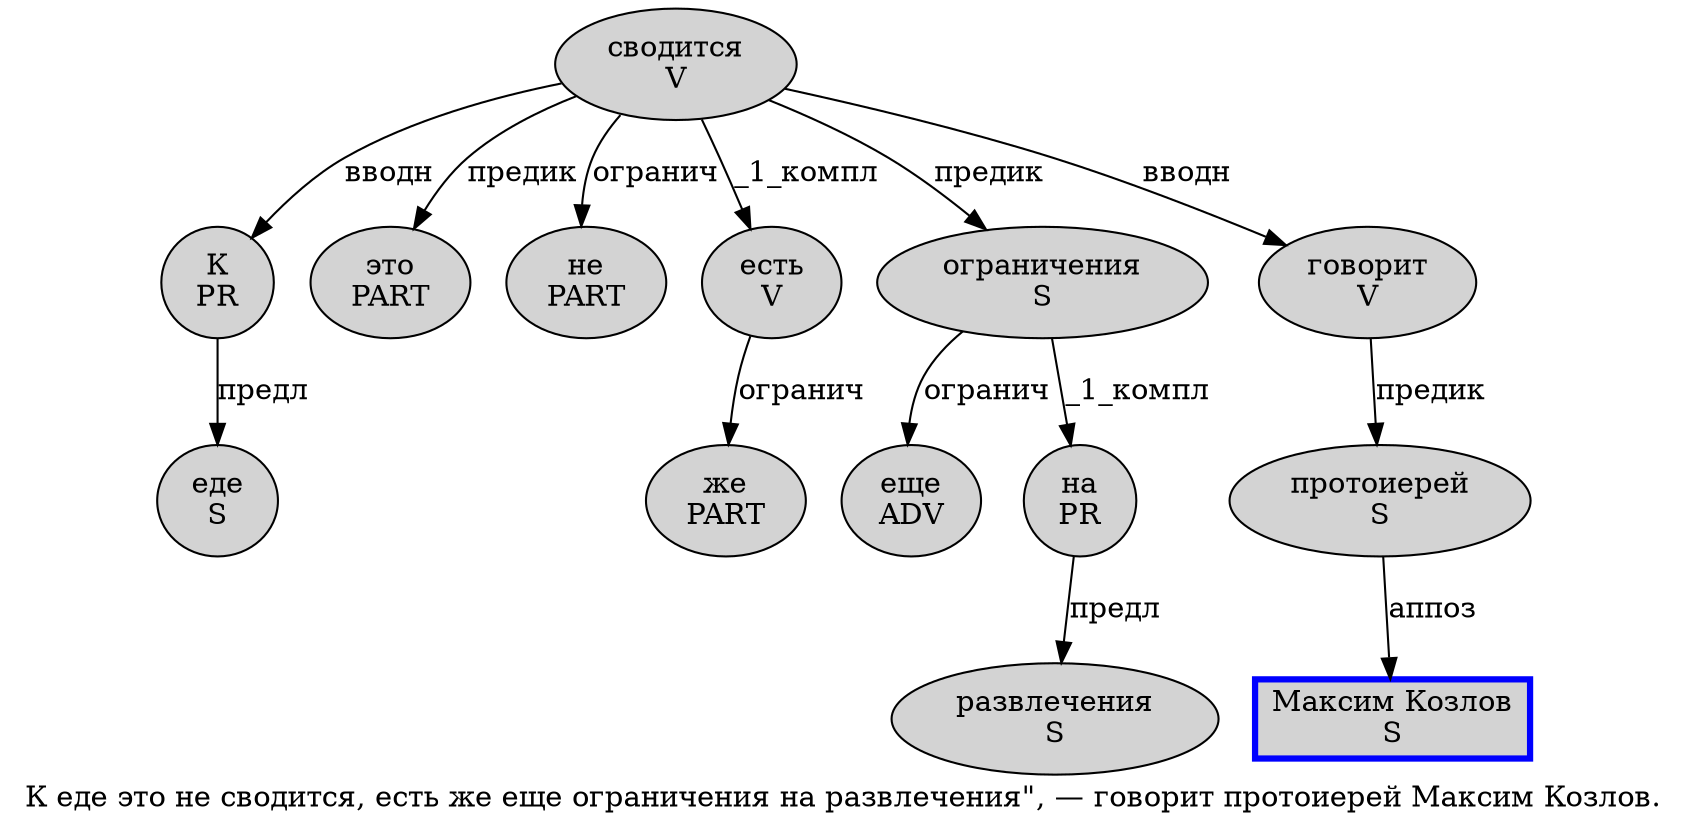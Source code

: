 digraph SENTENCE_1048 {
	graph [label="К еде это не сводится, есть же еще ограничения на развлечения\", — говорит протоиерей Максим Козлов."]
	node [style=filled]
		0 [label="К
PR" color="" fillcolor=lightgray penwidth=1 shape=ellipse]
		1 [label="еде
S" color="" fillcolor=lightgray penwidth=1 shape=ellipse]
		2 [label="это
PART" color="" fillcolor=lightgray penwidth=1 shape=ellipse]
		3 [label="не
PART" color="" fillcolor=lightgray penwidth=1 shape=ellipse]
		4 [label="сводится
V" color="" fillcolor=lightgray penwidth=1 shape=ellipse]
		6 [label="есть
V" color="" fillcolor=lightgray penwidth=1 shape=ellipse]
		7 [label="же
PART" color="" fillcolor=lightgray penwidth=1 shape=ellipse]
		8 [label="еще
ADV" color="" fillcolor=lightgray penwidth=1 shape=ellipse]
		9 [label="ограничения
S" color="" fillcolor=lightgray penwidth=1 shape=ellipse]
		10 [label="на
PR" color="" fillcolor=lightgray penwidth=1 shape=ellipse]
		11 [label="развлечения
S" color="" fillcolor=lightgray penwidth=1 shape=ellipse]
		15 [label="говорит
V" color="" fillcolor=lightgray penwidth=1 shape=ellipse]
		16 [label="протоиерей
S" color="" fillcolor=lightgray penwidth=1 shape=ellipse]
		17 [label="Максим Козлов
S" color=blue fillcolor=lightgray penwidth=3 shape=box]
			10 -> 11 [label="предл"]
			6 -> 7 [label="огранич"]
			4 -> 0 [label="вводн"]
			4 -> 2 [label="предик"]
			4 -> 3 [label="огранич"]
			4 -> 6 [label="_1_компл"]
			4 -> 9 [label="предик"]
			4 -> 15 [label="вводн"]
			0 -> 1 [label="предл"]
			15 -> 16 [label="предик"]
			9 -> 8 [label="огранич"]
			9 -> 10 [label="_1_компл"]
			16 -> 17 [label="аппоз"]
}
